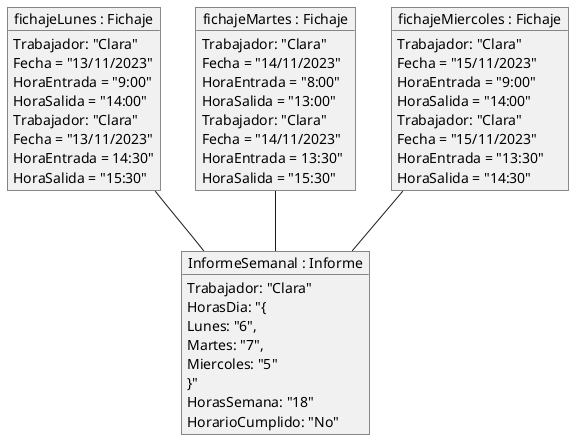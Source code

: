 @startuml

object "fichajeLunes : Fichaje" as FichajeLunes {
    Trabajador: "Clara"
    Fecha = "13/11/2023"
    HoraEntrada = "9:00"
    HoraSalida = "14:00"
}
object "fichajeLunes : Fichaje" as FichajeLunes {
    Trabajador: "Clara"
    Fecha = "13/11/2023"
    HoraEntrada = 14:30"
    HoraSalida = "15:30"
}
object "fichajeMartes : Fichaje" as FichajeMartes {
    Trabajador: "Clara"
    Fecha = "14/11/2023"
    HoraEntrada = "8:00"
    HoraSalida = "13:00"
}
object "fichajeMartes : Fichaje" as FichajeMartes {
    Trabajador: "Clara"
    Fecha = "14/11/2023"
    HoraEntrada = 13:30"
    HoraSalida = "15:30"
}
object "fichajeMiercoles : Fichaje" as FichajeMiercoles {
    Trabajador: "Clara"
    Fecha = "15/11/2023"
    HoraEntrada = "9:00"
    HoraSalida = "14:00"
}
object "fichajeMiercoles : Fichaje" as FichajeMiercoles {
    Trabajador: "Clara"
    Fecha = "15/11/2023"
    HoraEntrada = "13:30"
    HoraSalida = "14:30"
}
object "InformeSemanal : Informe" as InformeSemanal {
    Trabajador: "Clara"
    HorasDia: "{
        Lunes: "6",
        Martes: "7",
        Miercoles: "5"
    }"
    HorasSemana: "18"
    HorarioCumplido: "No"

}

FichajeLunes -- InformeSemanal
FichajeMartes -- InformeSemanal
FichajeMiercoles -- InformeSemanal

@enduml
